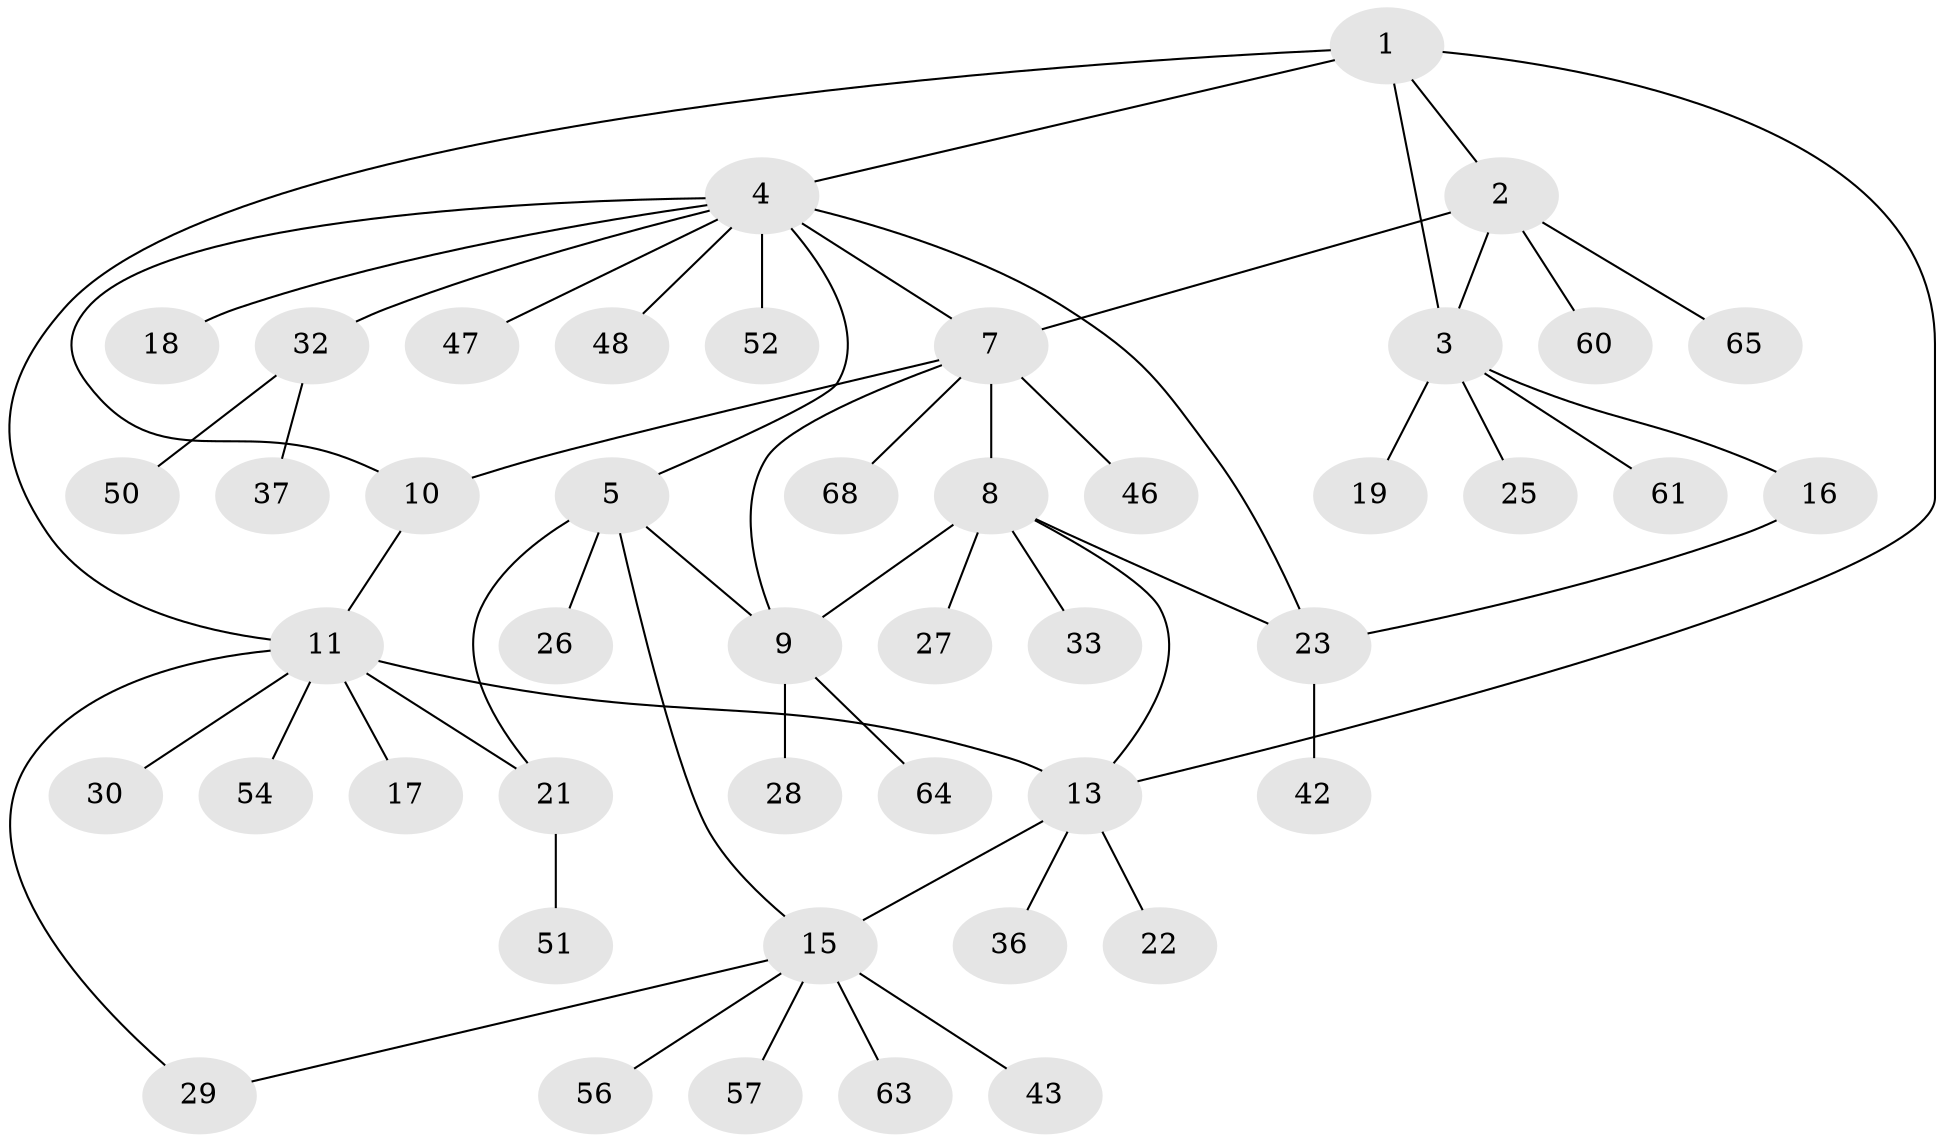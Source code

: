 // original degree distribution, {6: 0.058823529411764705, 5: 0.07352941176470588, 7: 0.04411764705882353, 3: 0.07352941176470588, 10: 0.014705882352941176, 4: 0.04411764705882353, 2: 0.17647058823529413, 1: 0.5147058823529411}
// Generated by graph-tools (version 1.1) at 2025/42/03/06/25 10:42:12]
// undirected, 46 vertices, 58 edges
graph export_dot {
graph [start="1"]
  node [color=gray90,style=filled];
  1 [super="+62"];
  2 [super="+53"];
  3 [super="+55"];
  4 [super="+6"];
  5 [super="+24"];
  7 [super="+34"];
  8 [super="+39"];
  9 [super="+41"];
  10 [super="+58"];
  11 [super="+12"];
  13 [super="+14"];
  15 [super="+20"];
  16 [super="+59"];
  17 [super="+44"];
  18;
  19 [super="+38"];
  21 [super="+31"];
  22;
  23 [super="+66"];
  25;
  26;
  27;
  28;
  29 [super="+40"];
  30;
  32 [super="+35"];
  33 [super="+45"];
  36;
  37;
  42;
  43;
  46;
  47;
  48 [super="+49"];
  50;
  51;
  52 [super="+67"];
  54;
  56;
  57;
  60;
  61;
  63;
  64;
  65;
  68;
  1 -- 2;
  1 -- 3;
  1 -- 11;
  1 -- 13;
  1 -- 4;
  2 -- 3;
  2 -- 7;
  2 -- 60;
  2 -- 65;
  3 -- 16;
  3 -- 19;
  3 -- 25;
  3 -- 61;
  4 -- 5 [weight=2];
  4 -- 32;
  4 -- 7;
  4 -- 10;
  4 -- 47;
  4 -- 48;
  4 -- 18;
  4 -- 52;
  4 -- 23;
  5 -- 9;
  5 -- 15;
  5 -- 26;
  5 -- 21;
  7 -- 8;
  7 -- 9;
  7 -- 10;
  7 -- 68;
  7 -- 46;
  8 -- 9;
  8 -- 13;
  8 -- 27;
  8 -- 33;
  8 -- 23;
  9 -- 28;
  9 -- 64;
  10 -- 11 [weight=2];
  11 -- 21;
  11 -- 30;
  11 -- 17;
  11 -- 54;
  11 -- 29;
  11 -- 13;
  13 -- 15 [weight=2];
  13 -- 22;
  13 -- 36;
  15 -- 43;
  15 -- 63;
  15 -- 56;
  15 -- 57;
  15 -- 29;
  16 -- 23;
  21 -- 51;
  23 -- 42;
  32 -- 37;
  32 -- 50;
}
